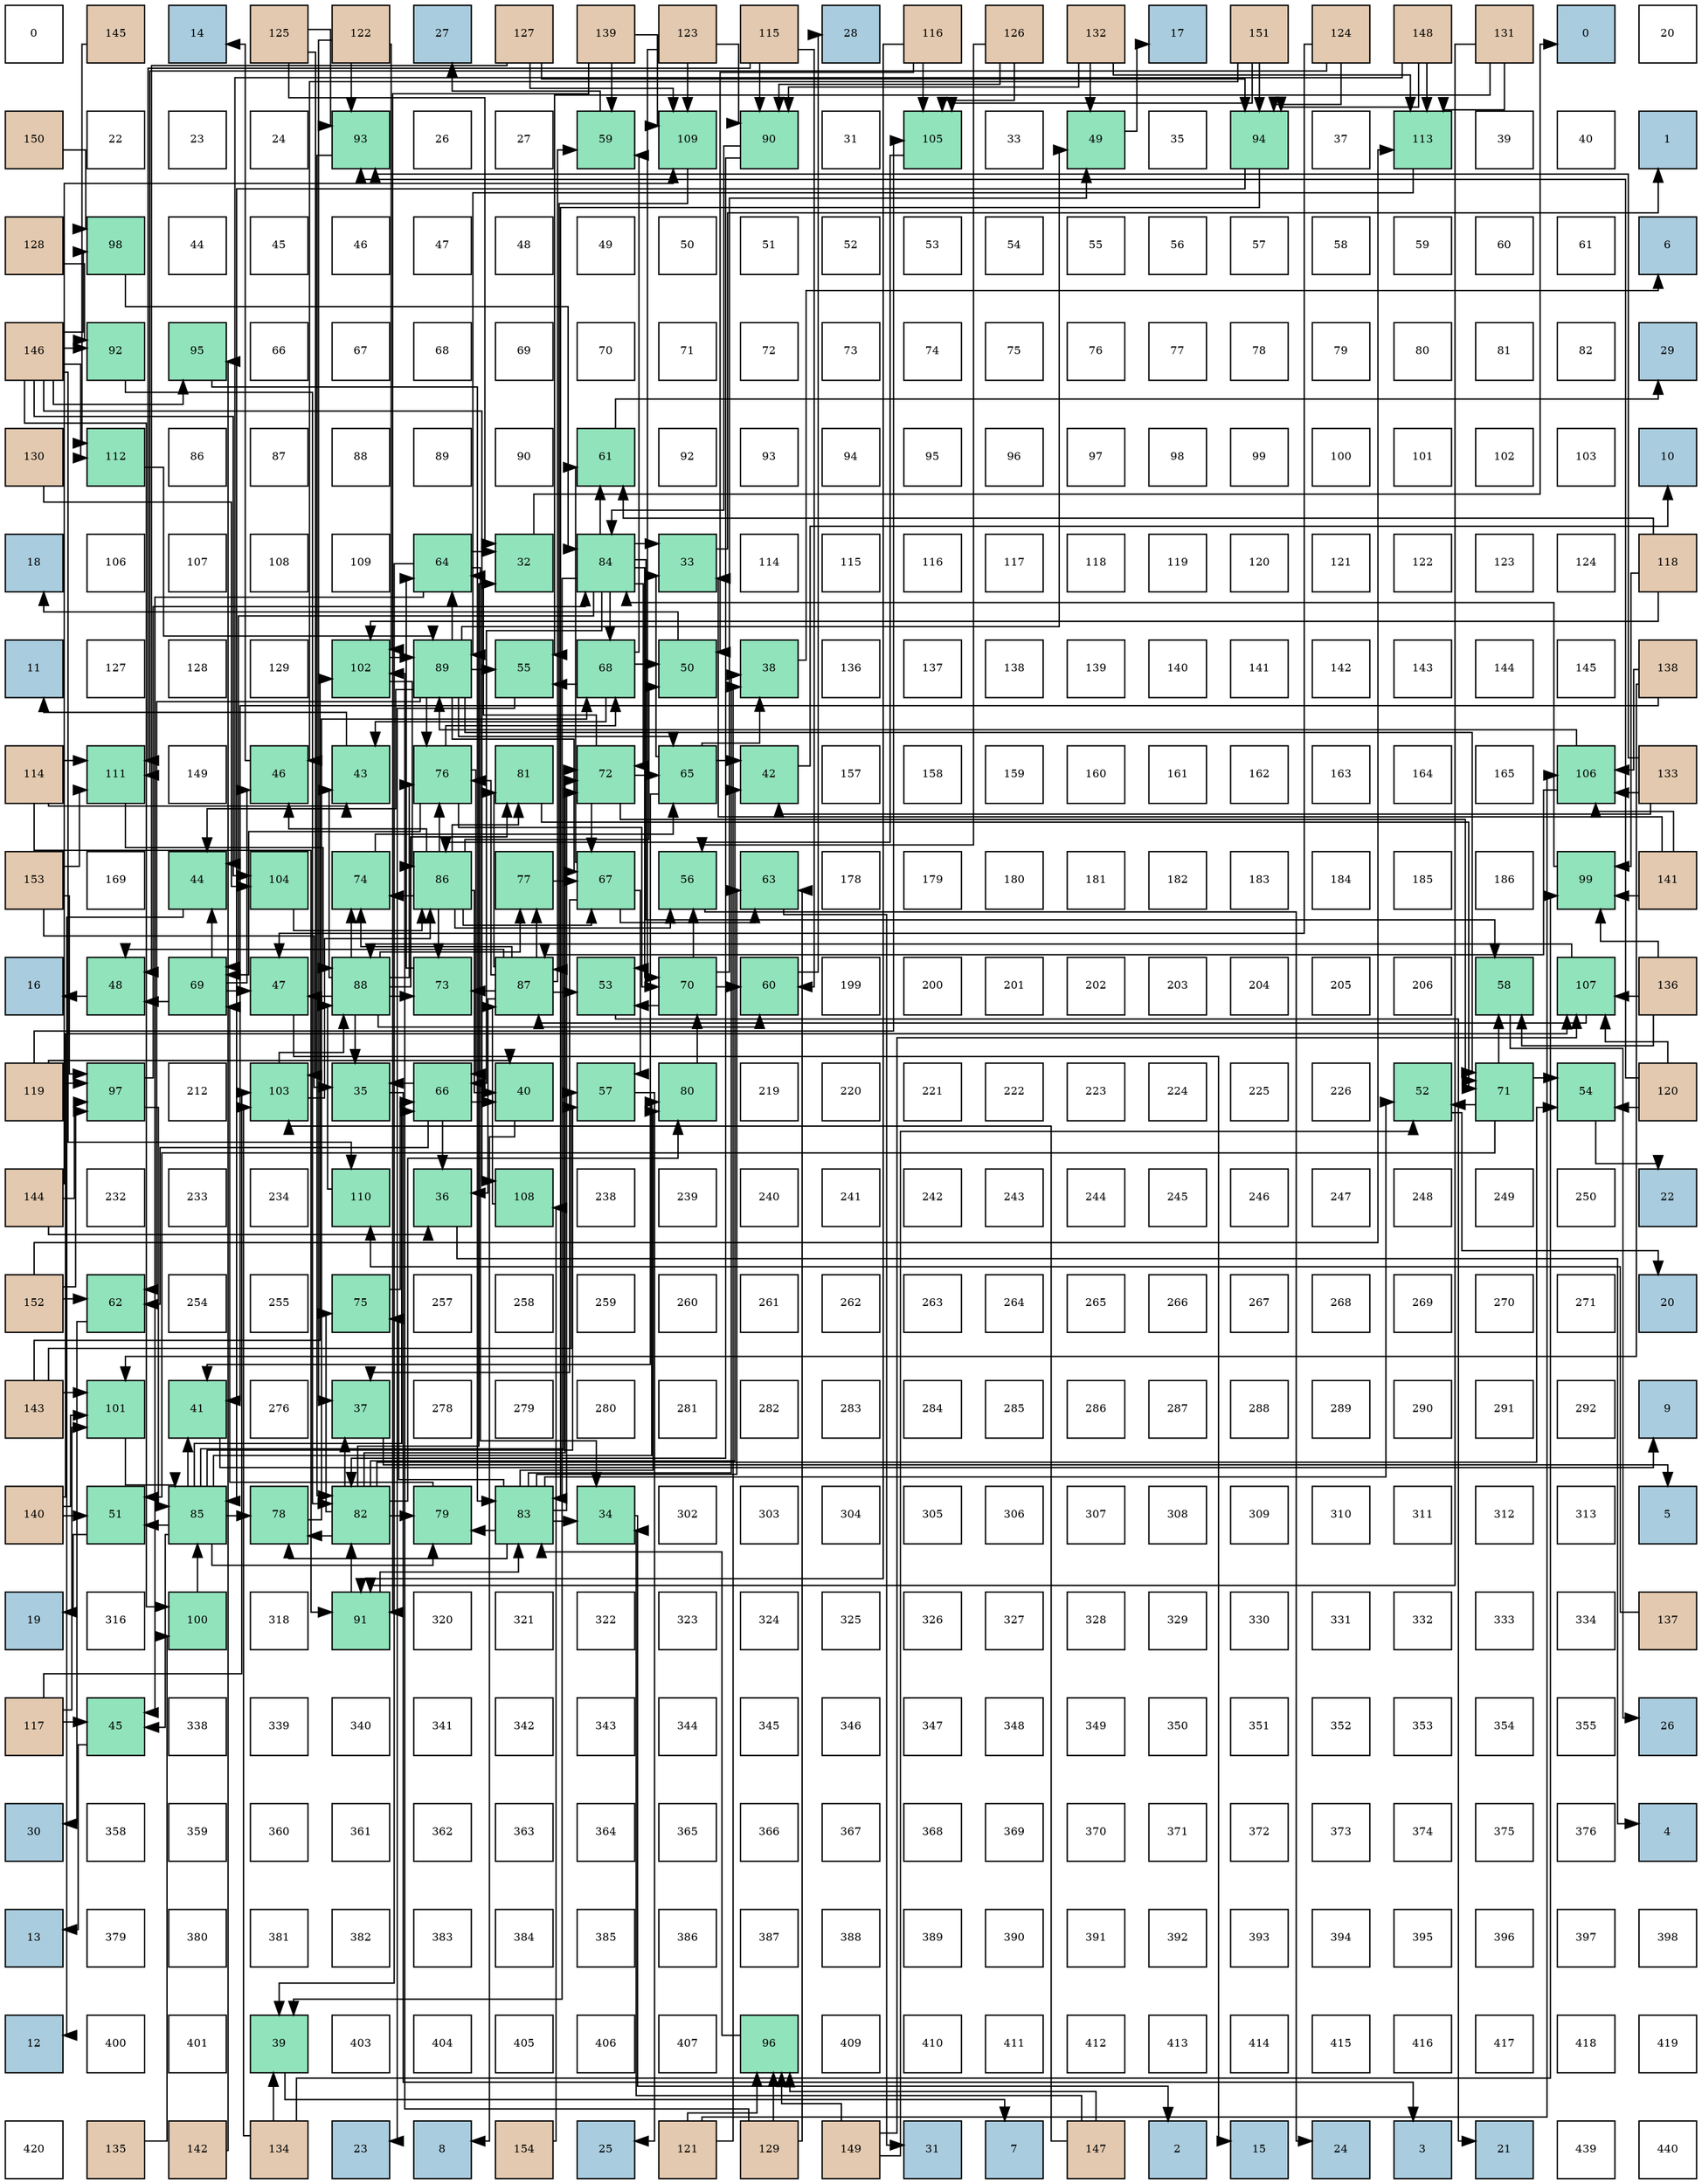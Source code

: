 digraph layout{
 rankdir=TB;
 splines=ortho;
 node [style=filled shape=square fixedsize=true width=0.6];
0[label="0", fontsize=8, fillcolor="#ffffff"];
1[label="145", fontsize=8, fillcolor="#e3c9af"];
2[label="14", fontsize=8, fillcolor="#a9ccde"];
3[label="125", fontsize=8, fillcolor="#e3c9af"];
4[label="122", fontsize=8, fillcolor="#e3c9af"];
5[label="27", fontsize=8, fillcolor="#a9ccde"];
6[label="127", fontsize=8, fillcolor="#e3c9af"];
7[label="139", fontsize=8, fillcolor="#e3c9af"];
8[label="123", fontsize=8, fillcolor="#e3c9af"];
9[label="115", fontsize=8, fillcolor="#e3c9af"];
10[label="28", fontsize=8, fillcolor="#a9ccde"];
11[label="116", fontsize=8, fillcolor="#e3c9af"];
12[label="126", fontsize=8, fillcolor="#e3c9af"];
13[label="132", fontsize=8, fillcolor="#e3c9af"];
14[label="17", fontsize=8, fillcolor="#a9ccde"];
15[label="151", fontsize=8, fillcolor="#e3c9af"];
16[label="124", fontsize=8, fillcolor="#e3c9af"];
17[label="148", fontsize=8, fillcolor="#e3c9af"];
18[label="131", fontsize=8, fillcolor="#e3c9af"];
19[label="0", fontsize=8, fillcolor="#a9ccde"];
20[label="20", fontsize=8, fillcolor="#ffffff"];
21[label="150", fontsize=8, fillcolor="#e3c9af"];
22[label="22", fontsize=8, fillcolor="#ffffff"];
23[label="23", fontsize=8, fillcolor="#ffffff"];
24[label="24", fontsize=8, fillcolor="#ffffff"];
25[label="93", fontsize=8, fillcolor="#91e3bb"];
26[label="26", fontsize=8, fillcolor="#ffffff"];
27[label="27", fontsize=8, fillcolor="#ffffff"];
28[label="59", fontsize=8, fillcolor="#91e3bb"];
29[label="109", fontsize=8, fillcolor="#91e3bb"];
30[label="90", fontsize=8, fillcolor="#91e3bb"];
31[label="31", fontsize=8, fillcolor="#ffffff"];
32[label="105", fontsize=8, fillcolor="#91e3bb"];
33[label="33", fontsize=8, fillcolor="#ffffff"];
34[label="49", fontsize=8, fillcolor="#91e3bb"];
35[label="35", fontsize=8, fillcolor="#ffffff"];
36[label="94", fontsize=8, fillcolor="#91e3bb"];
37[label="37", fontsize=8, fillcolor="#ffffff"];
38[label="113", fontsize=8, fillcolor="#91e3bb"];
39[label="39", fontsize=8, fillcolor="#ffffff"];
40[label="40", fontsize=8, fillcolor="#ffffff"];
41[label="1", fontsize=8, fillcolor="#a9ccde"];
42[label="128", fontsize=8, fillcolor="#e3c9af"];
43[label="98", fontsize=8, fillcolor="#91e3bb"];
44[label="44", fontsize=8, fillcolor="#ffffff"];
45[label="45", fontsize=8, fillcolor="#ffffff"];
46[label="46", fontsize=8, fillcolor="#ffffff"];
47[label="47", fontsize=8, fillcolor="#ffffff"];
48[label="48", fontsize=8, fillcolor="#ffffff"];
49[label="49", fontsize=8, fillcolor="#ffffff"];
50[label="50", fontsize=8, fillcolor="#ffffff"];
51[label="51", fontsize=8, fillcolor="#ffffff"];
52[label="52", fontsize=8, fillcolor="#ffffff"];
53[label="53", fontsize=8, fillcolor="#ffffff"];
54[label="54", fontsize=8, fillcolor="#ffffff"];
55[label="55", fontsize=8, fillcolor="#ffffff"];
56[label="56", fontsize=8, fillcolor="#ffffff"];
57[label="57", fontsize=8, fillcolor="#ffffff"];
58[label="58", fontsize=8, fillcolor="#ffffff"];
59[label="59", fontsize=8, fillcolor="#ffffff"];
60[label="60", fontsize=8, fillcolor="#ffffff"];
61[label="61", fontsize=8, fillcolor="#ffffff"];
62[label="6", fontsize=8, fillcolor="#a9ccde"];
63[label="146", fontsize=8, fillcolor="#e3c9af"];
64[label="92", fontsize=8, fillcolor="#91e3bb"];
65[label="95", fontsize=8, fillcolor="#91e3bb"];
66[label="66", fontsize=8, fillcolor="#ffffff"];
67[label="67", fontsize=8, fillcolor="#ffffff"];
68[label="68", fontsize=8, fillcolor="#ffffff"];
69[label="69", fontsize=8, fillcolor="#ffffff"];
70[label="70", fontsize=8, fillcolor="#ffffff"];
71[label="71", fontsize=8, fillcolor="#ffffff"];
72[label="72", fontsize=8, fillcolor="#ffffff"];
73[label="73", fontsize=8, fillcolor="#ffffff"];
74[label="74", fontsize=8, fillcolor="#ffffff"];
75[label="75", fontsize=8, fillcolor="#ffffff"];
76[label="76", fontsize=8, fillcolor="#ffffff"];
77[label="77", fontsize=8, fillcolor="#ffffff"];
78[label="78", fontsize=8, fillcolor="#ffffff"];
79[label="79", fontsize=8, fillcolor="#ffffff"];
80[label="80", fontsize=8, fillcolor="#ffffff"];
81[label="81", fontsize=8, fillcolor="#ffffff"];
82[label="82", fontsize=8, fillcolor="#ffffff"];
83[label="29", fontsize=8, fillcolor="#a9ccde"];
84[label="130", fontsize=8, fillcolor="#e3c9af"];
85[label="112", fontsize=8, fillcolor="#91e3bb"];
86[label="86", fontsize=8, fillcolor="#ffffff"];
87[label="87", fontsize=8, fillcolor="#ffffff"];
88[label="88", fontsize=8, fillcolor="#ffffff"];
89[label="89", fontsize=8, fillcolor="#ffffff"];
90[label="90", fontsize=8, fillcolor="#ffffff"];
91[label="61", fontsize=8, fillcolor="#91e3bb"];
92[label="92", fontsize=8, fillcolor="#ffffff"];
93[label="93", fontsize=8, fillcolor="#ffffff"];
94[label="94", fontsize=8, fillcolor="#ffffff"];
95[label="95", fontsize=8, fillcolor="#ffffff"];
96[label="96", fontsize=8, fillcolor="#ffffff"];
97[label="97", fontsize=8, fillcolor="#ffffff"];
98[label="98", fontsize=8, fillcolor="#ffffff"];
99[label="99", fontsize=8, fillcolor="#ffffff"];
100[label="100", fontsize=8, fillcolor="#ffffff"];
101[label="101", fontsize=8, fillcolor="#ffffff"];
102[label="102", fontsize=8, fillcolor="#ffffff"];
103[label="103", fontsize=8, fillcolor="#ffffff"];
104[label="10", fontsize=8, fillcolor="#a9ccde"];
105[label="18", fontsize=8, fillcolor="#a9ccde"];
106[label="106", fontsize=8, fillcolor="#ffffff"];
107[label="107", fontsize=8, fillcolor="#ffffff"];
108[label="108", fontsize=8, fillcolor="#ffffff"];
109[label="109", fontsize=8, fillcolor="#ffffff"];
110[label="64", fontsize=8, fillcolor="#91e3bb"];
111[label="32", fontsize=8, fillcolor="#91e3bb"];
112[label="84", fontsize=8, fillcolor="#91e3bb"];
113[label="33", fontsize=8, fillcolor="#91e3bb"];
114[label="114", fontsize=8, fillcolor="#ffffff"];
115[label="115", fontsize=8, fillcolor="#ffffff"];
116[label="116", fontsize=8, fillcolor="#ffffff"];
117[label="117", fontsize=8, fillcolor="#ffffff"];
118[label="118", fontsize=8, fillcolor="#ffffff"];
119[label="119", fontsize=8, fillcolor="#ffffff"];
120[label="120", fontsize=8, fillcolor="#ffffff"];
121[label="121", fontsize=8, fillcolor="#ffffff"];
122[label="122", fontsize=8, fillcolor="#ffffff"];
123[label="123", fontsize=8, fillcolor="#ffffff"];
124[label="124", fontsize=8, fillcolor="#ffffff"];
125[label="118", fontsize=8, fillcolor="#e3c9af"];
126[label="11", fontsize=8, fillcolor="#a9ccde"];
127[label="127", fontsize=8, fillcolor="#ffffff"];
128[label="128", fontsize=8, fillcolor="#ffffff"];
129[label="129", fontsize=8, fillcolor="#ffffff"];
130[label="102", fontsize=8, fillcolor="#91e3bb"];
131[label="89", fontsize=8, fillcolor="#91e3bb"];
132[label="55", fontsize=8, fillcolor="#91e3bb"];
133[label="68", fontsize=8, fillcolor="#91e3bb"];
134[label="50", fontsize=8, fillcolor="#91e3bb"];
135[label="38", fontsize=8, fillcolor="#91e3bb"];
136[label="136", fontsize=8, fillcolor="#ffffff"];
137[label="137", fontsize=8, fillcolor="#ffffff"];
138[label="138", fontsize=8, fillcolor="#ffffff"];
139[label="139", fontsize=8, fillcolor="#ffffff"];
140[label="140", fontsize=8, fillcolor="#ffffff"];
141[label="141", fontsize=8, fillcolor="#ffffff"];
142[label="142", fontsize=8, fillcolor="#ffffff"];
143[label="143", fontsize=8, fillcolor="#ffffff"];
144[label="144", fontsize=8, fillcolor="#ffffff"];
145[label="145", fontsize=8, fillcolor="#ffffff"];
146[label="138", fontsize=8, fillcolor="#e3c9af"];
147[label="114", fontsize=8, fillcolor="#e3c9af"];
148[label="111", fontsize=8, fillcolor="#91e3bb"];
149[label="149", fontsize=8, fillcolor="#ffffff"];
150[label="46", fontsize=8, fillcolor="#91e3bb"];
151[label="43", fontsize=8, fillcolor="#91e3bb"];
152[label="76", fontsize=8, fillcolor="#91e3bb"];
153[label="81", fontsize=8, fillcolor="#91e3bb"];
154[label="72", fontsize=8, fillcolor="#91e3bb"];
155[label="65", fontsize=8, fillcolor="#91e3bb"];
156[label="42", fontsize=8, fillcolor="#91e3bb"];
157[label="157", fontsize=8, fillcolor="#ffffff"];
158[label="158", fontsize=8, fillcolor="#ffffff"];
159[label="159", fontsize=8, fillcolor="#ffffff"];
160[label="160", fontsize=8, fillcolor="#ffffff"];
161[label="161", fontsize=8, fillcolor="#ffffff"];
162[label="162", fontsize=8, fillcolor="#ffffff"];
163[label="163", fontsize=8, fillcolor="#ffffff"];
164[label="164", fontsize=8, fillcolor="#ffffff"];
165[label="165", fontsize=8, fillcolor="#ffffff"];
166[label="106", fontsize=8, fillcolor="#91e3bb"];
167[label="133", fontsize=8, fillcolor="#e3c9af"];
168[label="153", fontsize=8, fillcolor="#e3c9af"];
169[label="169", fontsize=8, fillcolor="#ffffff"];
170[label="44", fontsize=8, fillcolor="#91e3bb"];
171[label="104", fontsize=8, fillcolor="#91e3bb"];
172[label="74", fontsize=8, fillcolor="#91e3bb"];
173[label="86", fontsize=8, fillcolor="#91e3bb"];
174[label="77", fontsize=8, fillcolor="#91e3bb"];
175[label="67", fontsize=8, fillcolor="#91e3bb"];
176[label="56", fontsize=8, fillcolor="#91e3bb"];
177[label="63", fontsize=8, fillcolor="#91e3bb"];
178[label="178", fontsize=8, fillcolor="#ffffff"];
179[label="179", fontsize=8, fillcolor="#ffffff"];
180[label="180", fontsize=8, fillcolor="#ffffff"];
181[label="181", fontsize=8, fillcolor="#ffffff"];
182[label="182", fontsize=8, fillcolor="#ffffff"];
183[label="183", fontsize=8, fillcolor="#ffffff"];
184[label="184", fontsize=8, fillcolor="#ffffff"];
185[label="185", fontsize=8, fillcolor="#ffffff"];
186[label="186", fontsize=8, fillcolor="#ffffff"];
187[label="99", fontsize=8, fillcolor="#91e3bb"];
188[label="141", fontsize=8, fillcolor="#e3c9af"];
189[label="16", fontsize=8, fillcolor="#a9ccde"];
190[label="48", fontsize=8, fillcolor="#91e3bb"];
191[label="69", fontsize=8, fillcolor="#91e3bb"];
192[label="47", fontsize=8, fillcolor="#91e3bb"];
193[label="88", fontsize=8, fillcolor="#91e3bb"];
194[label="73", fontsize=8, fillcolor="#91e3bb"];
195[label="87", fontsize=8, fillcolor="#91e3bb"];
196[label="53", fontsize=8, fillcolor="#91e3bb"];
197[label="70", fontsize=8, fillcolor="#91e3bb"];
198[label="60", fontsize=8, fillcolor="#91e3bb"];
199[label="199", fontsize=8, fillcolor="#ffffff"];
200[label="200", fontsize=8, fillcolor="#ffffff"];
201[label="201", fontsize=8, fillcolor="#ffffff"];
202[label="202", fontsize=8, fillcolor="#ffffff"];
203[label="203", fontsize=8, fillcolor="#ffffff"];
204[label="204", fontsize=8, fillcolor="#ffffff"];
205[label="205", fontsize=8, fillcolor="#ffffff"];
206[label="206", fontsize=8, fillcolor="#ffffff"];
207[label="58", fontsize=8, fillcolor="#91e3bb"];
208[label="107", fontsize=8, fillcolor="#91e3bb"];
209[label="136", fontsize=8, fillcolor="#e3c9af"];
210[label="119", fontsize=8, fillcolor="#e3c9af"];
211[label="97", fontsize=8, fillcolor="#91e3bb"];
212[label="212", fontsize=8, fillcolor="#ffffff"];
213[label="103", fontsize=8, fillcolor="#91e3bb"];
214[label="35", fontsize=8, fillcolor="#91e3bb"];
215[label="66", fontsize=8, fillcolor="#91e3bb"];
216[label="40", fontsize=8, fillcolor="#91e3bb"];
217[label="57", fontsize=8, fillcolor="#91e3bb"];
218[label="80", fontsize=8, fillcolor="#91e3bb"];
219[label="219", fontsize=8, fillcolor="#ffffff"];
220[label="220", fontsize=8, fillcolor="#ffffff"];
221[label="221", fontsize=8, fillcolor="#ffffff"];
222[label="222", fontsize=8, fillcolor="#ffffff"];
223[label="223", fontsize=8, fillcolor="#ffffff"];
224[label="224", fontsize=8, fillcolor="#ffffff"];
225[label="225", fontsize=8, fillcolor="#ffffff"];
226[label="226", fontsize=8, fillcolor="#ffffff"];
227[label="52", fontsize=8, fillcolor="#91e3bb"];
228[label="71", fontsize=8, fillcolor="#91e3bb"];
229[label="54", fontsize=8, fillcolor="#91e3bb"];
230[label="120", fontsize=8, fillcolor="#e3c9af"];
231[label="144", fontsize=8, fillcolor="#e3c9af"];
232[label="232", fontsize=8, fillcolor="#ffffff"];
233[label="233", fontsize=8, fillcolor="#ffffff"];
234[label="234", fontsize=8, fillcolor="#ffffff"];
235[label="110", fontsize=8, fillcolor="#91e3bb"];
236[label="36", fontsize=8, fillcolor="#91e3bb"];
237[label="108", fontsize=8, fillcolor="#91e3bb"];
238[label="238", fontsize=8, fillcolor="#ffffff"];
239[label="239", fontsize=8, fillcolor="#ffffff"];
240[label="240", fontsize=8, fillcolor="#ffffff"];
241[label="241", fontsize=8, fillcolor="#ffffff"];
242[label="242", fontsize=8, fillcolor="#ffffff"];
243[label="243", fontsize=8, fillcolor="#ffffff"];
244[label="244", fontsize=8, fillcolor="#ffffff"];
245[label="245", fontsize=8, fillcolor="#ffffff"];
246[label="246", fontsize=8, fillcolor="#ffffff"];
247[label="247", fontsize=8, fillcolor="#ffffff"];
248[label="248", fontsize=8, fillcolor="#ffffff"];
249[label="249", fontsize=8, fillcolor="#ffffff"];
250[label="250", fontsize=8, fillcolor="#ffffff"];
251[label="22", fontsize=8, fillcolor="#a9ccde"];
252[label="152", fontsize=8, fillcolor="#e3c9af"];
253[label="62", fontsize=8, fillcolor="#91e3bb"];
254[label="254", fontsize=8, fillcolor="#ffffff"];
255[label="255", fontsize=8, fillcolor="#ffffff"];
256[label="75", fontsize=8, fillcolor="#91e3bb"];
257[label="257", fontsize=8, fillcolor="#ffffff"];
258[label="258", fontsize=8, fillcolor="#ffffff"];
259[label="259", fontsize=8, fillcolor="#ffffff"];
260[label="260", fontsize=8, fillcolor="#ffffff"];
261[label="261", fontsize=8, fillcolor="#ffffff"];
262[label="262", fontsize=8, fillcolor="#ffffff"];
263[label="263", fontsize=8, fillcolor="#ffffff"];
264[label="264", fontsize=8, fillcolor="#ffffff"];
265[label="265", fontsize=8, fillcolor="#ffffff"];
266[label="266", fontsize=8, fillcolor="#ffffff"];
267[label="267", fontsize=8, fillcolor="#ffffff"];
268[label="268", fontsize=8, fillcolor="#ffffff"];
269[label="269", fontsize=8, fillcolor="#ffffff"];
270[label="270", fontsize=8, fillcolor="#ffffff"];
271[label="271", fontsize=8, fillcolor="#ffffff"];
272[label="20", fontsize=8, fillcolor="#a9ccde"];
273[label="143", fontsize=8, fillcolor="#e3c9af"];
274[label="101", fontsize=8, fillcolor="#91e3bb"];
275[label="41", fontsize=8, fillcolor="#91e3bb"];
276[label="276", fontsize=8, fillcolor="#ffffff"];
277[label="37", fontsize=8, fillcolor="#91e3bb"];
278[label="278", fontsize=8, fillcolor="#ffffff"];
279[label="279", fontsize=8, fillcolor="#ffffff"];
280[label="280", fontsize=8, fillcolor="#ffffff"];
281[label="281", fontsize=8, fillcolor="#ffffff"];
282[label="282", fontsize=8, fillcolor="#ffffff"];
283[label="283", fontsize=8, fillcolor="#ffffff"];
284[label="284", fontsize=8, fillcolor="#ffffff"];
285[label="285", fontsize=8, fillcolor="#ffffff"];
286[label="286", fontsize=8, fillcolor="#ffffff"];
287[label="287", fontsize=8, fillcolor="#ffffff"];
288[label="288", fontsize=8, fillcolor="#ffffff"];
289[label="289", fontsize=8, fillcolor="#ffffff"];
290[label="290", fontsize=8, fillcolor="#ffffff"];
291[label="291", fontsize=8, fillcolor="#ffffff"];
292[label="292", fontsize=8, fillcolor="#ffffff"];
293[label="9", fontsize=8, fillcolor="#a9ccde"];
294[label="140", fontsize=8, fillcolor="#e3c9af"];
295[label="51", fontsize=8, fillcolor="#91e3bb"];
296[label="85", fontsize=8, fillcolor="#91e3bb"];
297[label="78", fontsize=8, fillcolor="#91e3bb"];
298[label="82", fontsize=8, fillcolor="#91e3bb"];
299[label="79", fontsize=8, fillcolor="#91e3bb"];
300[label="83", fontsize=8, fillcolor="#91e3bb"];
301[label="34", fontsize=8, fillcolor="#91e3bb"];
302[label="302", fontsize=8, fillcolor="#ffffff"];
303[label="303", fontsize=8, fillcolor="#ffffff"];
304[label="304", fontsize=8, fillcolor="#ffffff"];
305[label="305", fontsize=8, fillcolor="#ffffff"];
306[label="306", fontsize=8, fillcolor="#ffffff"];
307[label="307", fontsize=8, fillcolor="#ffffff"];
308[label="308", fontsize=8, fillcolor="#ffffff"];
309[label="309", fontsize=8, fillcolor="#ffffff"];
310[label="310", fontsize=8, fillcolor="#ffffff"];
311[label="311", fontsize=8, fillcolor="#ffffff"];
312[label="312", fontsize=8, fillcolor="#ffffff"];
313[label="313", fontsize=8, fillcolor="#ffffff"];
314[label="5", fontsize=8, fillcolor="#a9ccde"];
315[label="19", fontsize=8, fillcolor="#a9ccde"];
316[label="316", fontsize=8, fillcolor="#ffffff"];
317[label="100", fontsize=8, fillcolor="#91e3bb"];
318[label="318", fontsize=8, fillcolor="#ffffff"];
319[label="91", fontsize=8, fillcolor="#91e3bb"];
320[label="320", fontsize=8, fillcolor="#ffffff"];
321[label="321", fontsize=8, fillcolor="#ffffff"];
322[label="322", fontsize=8, fillcolor="#ffffff"];
323[label="323", fontsize=8, fillcolor="#ffffff"];
324[label="324", fontsize=8, fillcolor="#ffffff"];
325[label="325", fontsize=8, fillcolor="#ffffff"];
326[label="326", fontsize=8, fillcolor="#ffffff"];
327[label="327", fontsize=8, fillcolor="#ffffff"];
328[label="328", fontsize=8, fillcolor="#ffffff"];
329[label="329", fontsize=8, fillcolor="#ffffff"];
330[label="330", fontsize=8, fillcolor="#ffffff"];
331[label="331", fontsize=8, fillcolor="#ffffff"];
332[label="332", fontsize=8, fillcolor="#ffffff"];
333[label="333", fontsize=8, fillcolor="#ffffff"];
334[label="334", fontsize=8, fillcolor="#ffffff"];
335[label="137", fontsize=8, fillcolor="#e3c9af"];
336[label="117", fontsize=8, fillcolor="#e3c9af"];
337[label="45", fontsize=8, fillcolor="#91e3bb"];
338[label="338", fontsize=8, fillcolor="#ffffff"];
339[label="339", fontsize=8, fillcolor="#ffffff"];
340[label="340", fontsize=8, fillcolor="#ffffff"];
341[label="341", fontsize=8, fillcolor="#ffffff"];
342[label="342", fontsize=8, fillcolor="#ffffff"];
343[label="343", fontsize=8, fillcolor="#ffffff"];
344[label="344", fontsize=8, fillcolor="#ffffff"];
345[label="345", fontsize=8, fillcolor="#ffffff"];
346[label="346", fontsize=8, fillcolor="#ffffff"];
347[label="347", fontsize=8, fillcolor="#ffffff"];
348[label="348", fontsize=8, fillcolor="#ffffff"];
349[label="349", fontsize=8, fillcolor="#ffffff"];
350[label="350", fontsize=8, fillcolor="#ffffff"];
351[label="351", fontsize=8, fillcolor="#ffffff"];
352[label="352", fontsize=8, fillcolor="#ffffff"];
353[label="353", fontsize=8, fillcolor="#ffffff"];
354[label="354", fontsize=8, fillcolor="#ffffff"];
355[label="355", fontsize=8, fillcolor="#ffffff"];
356[label="26", fontsize=8, fillcolor="#a9ccde"];
357[label="30", fontsize=8, fillcolor="#a9ccde"];
358[label="358", fontsize=8, fillcolor="#ffffff"];
359[label="359", fontsize=8, fillcolor="#ffffff"];
360[label="360", fontsize=8, fillcolor="#ffffff"];
361[label="361", fontsize=8, fillcolor="#ffffff"];
362[label="362", fontsize=8, fillcolor="#ffffff"];
363[label="363", fontsize=8, fillcolor="#ffffff"];
364[label="364", fontsize=8, fillcolor="#ffffff"];
365[label="365", fontsize=8, fillcolor="#ffffff"];
366[label="366", fontsize=8, fillcolor="#ffffff"];
367[label="367", fontsize=8, fillcolor="#ffffff"];
368[label="368", fontsize=8, fillcolor="#ffffff"];
369[label="369", fontsize=8, fillcolor="#ffffff"];
370[label="370", fontsize=8, fillcolor="#ffffff"];
371[label="371", fontsize=8, fillcolor="#ffffff"];
372[label="372", fontsize=8, fillcolor="#ffffff"];
373[label="373", fontsize=8, fillcolor="#ffffff"];
374[label="374", fontsize=8, fillcolor="#ffffff"];
375[label="375", fontsize=8, fillcolor="#ffffff"];
376[label="376", fontsize=8, fillcolor="#ffffff"];
377[label="4", fontsize=8, fillcolor="#a9ccde"];
378[label="13", fontsize=8, fillcolor="#a9ccde"];
379[label="379", fontsize=8, fillcolor="#ffffff"];
380[label="380", fontsize=8, fillcolor="#ffffff"];
381[label="381", fontsize=8, fillcolor="#ffffff"];
382[label="382", fontsize=8, fillcolor="#ffffff"];
383[label="383", fontsize=8, fillcolor="#ffffff"];
384[label="384", fontsize=8, fillcolor="#ffffff"];
385[label="385", fontsize=8, fillcolor="#ffffff"];
386[label="386", fontsize=8, fillcolor="#ffffff"];
387[label="387", fontsize=8, fillcolor="#ffffff"];
388[label="388", fontsize=8, fillcolor="#ffffff"];
389[label="389", fontsize=8, fillcolor="#ffffff"];
390[label="390", fontsize=8, fillcolor="#ffffff"];
391[label="391", fontsize=8, fillcolor="#ffffff"];
392[label="392", fontsize=8, fillcolor="#ffffff"];
393[label="393", fontsize=8, fillcolor="#ffffff"];
394[label="394", fontsize=8, fillcolor="#ffffff"];
395[label="395", fontsize=8, fillcolor="#ffffff"];
396[label="396", fontsize=8, fillcolor="#ffffff"];
397[label="397", fontsize=8, fillcolor="#ffffff"];
398[label="398", fontsize=8, fillcolor="#ffffff"];
399[label="12", fontsize=8, fillcolor="#a9ccde"];
400[label="400", fontsize=8, fillcolor="#ffffff"];
401[label="401", fontsize=8, fillcolor="#ffffff"];
402[label="39", fontsize=8, fillcolor="#91e3bb"];
403[label="403", fontsize=8, fillcolor="#ffffff"];
404[label="404", fontsize=8, fillcolor="#ffffff"];
405[label="405", fontsize=8, fillcolor="#ffffff"];
406[label="406", fontsize=8, fillcolor="#ffffff"];
407[label="407", fontsize=8, fillcolor="#ffffff"];
408[label="96", fontsize=8, fillcolor="#91e3bb"];
409[label="409", fontsize=8, fillcolor="#ffffff"];
410[label="410", fontsize=8, fillcolor="#ffffff"];
411[label="411", fontsize=8, fillcolor="#ffffff"];
412[label="412", fontsize=8, fillcolor="#ffffff"];
413[label="413", fontsize=8, fillcolor="#ffffff"];
414[label="414", fontsize=8, fillcolor="#ffffff"];
415[label="415", fontsize=8, fillcolor="#ffffff"];
416[label="416", fontsize=8, fillcolor="#ffffff"];
417[label="417", fontsize=8, fillcolor="#ffffff"];
418[label="418", fontsize=8, fillcolor="#ffffff"];
419[label="419", fontsize=8, fillcolor="#ffffff"];
420[label="420", fontsize=8, fillcolor="#ffffff"];
421[label="135", fontsize=8, fillcolor="#e3c9af"];
422[label="142", fontsize=8, fillcolor="#e3c9af"];
423[label="134", fontsize=8, fillcolor="#e3c9af"];
424[label="23", fontsize=8, fillcolor="#a9ccde"];
425[label="8", fontsize=8, fillcolor="#a9ccde"];
426[label="154", fontsize=8, fillcolor="#e3c9af"];
427[label="25", fontsize=8, fillcolor="#a9ccde"];
428[label="121", fontsize=8, fillcolor="#e3c9af"];
429[label="129", fontsize=8, fillcolor="#e3c9af"];
430[label="149", fontsize=8, fillcolor="#e3c9af"];
431[label="31", fontsize=8, fillcolor="#a9ccde"];
432[label="7", fontsize=8, fillcolor="#a9ccde"];
433[label="147", fontsize=8, fillcolor="#e3c9af"];
434[label="2", fontsize=8, fillcolor="#a9ccde"];
435[label="15", fontsize=8, fillcolor="#a9ccde"];
436[label="24", fontsize=8, fillcolor="#a9ccde"];
437[label="3", fontsize=8, fillcolor="#a9ccde"];
438[label="21", fontsize=8, fillcolor="#a9ccde"];
439[label="439", fontsize=8, fillcolor="#ffffff"];
440[label="440", fontsize=8, fillcolor="#ffffff"];
edge [constraint=false, style=vis];111 -> 19;
113 -> 41;
301 -> 434;
214 -> 437;
236 -> 377;
277 -> 314;
135 -> 62;
402 -> 432;
216 -> 425;
275 -> 293;
156 -> 104;
151 -> 126;
170 -> 399;
337 -> 378;
150 -> 2;
192 -> 435;
190 -> 189;
34 -> 14;
134 -> 105;
295 -> 315;
227 -> 272;
196 -> 438;
229 -> 251;
132 -> 424;
176 -> 436;
217 -> 427;
207 -> 356;
28 -> 5;
198 -> 10;
91 -> 83;
253 -> 357;
177 -> 431;
110 -> 111;
110 -> 301;
110 -> 402;
110 -> 337;
155 -> 113;
155 -> 135;
155 -> 275;
155 -> 156;
215 -> 214;
215 -> 236;
215 -> 216;
215 -> 253;
175 -> 277;
175 -> 217;
175 -> 91;
175 -> 177;
133 -> 151;
133 -> 134;
133 -> 132;
133 -> 28;
191 -> 170;
191 -> 150;
191 -> 192;
191 -> 190;
197 -> 34;
197 -> 196;
197 -> 176;
197 -> 198;
228 -> 295;
228 -> 227;
228 -> 229;
228 -> 207;
154 -> 110;
154 -> 155;
154 -> 175;
154 -> 228;
194 -> 110;
172 -> 155;
256 -> 215;
152 -> 215;
152 -> 133;
152 -> 191;
152 -> 197;
174 -> 175;
297 -> 133;
299 -> 191;
218 -> 197;
153 -> 228;
298 -> 111;
298 -> 277;
298 -> 156;
298 -> 229;
298 -> 154;
298 -> 256;
298 -> 297;
298 -> 299;
298 -> 218;
300 -> 301;
300 -> 135;
300 -> 227;
300 -> 177;
300 -> 154;
300 -> 256;
300 -> 297;
300 -> 299;
300 -> 218;
112 -> 113;
112 -> 402;
112 -> 207;
112 -> 91;
112 -> 215;
112 -> 133;
112 -> 191;
112 -> 197;
112 -> 154;
296 -> 275;
296 -> 337;
296 -> 295;
296 -> 217;
296 -> 215;
296 -> 154;
296 -> 297;
296 -> 299;
296 -> 218;
173 -> 216;
173 -> 150;
173 -> 134;
173 -> 176;
173 -> 175;
173 -> 194;
173 -> 172;
173 -> 152;
173 -> 153;
195 -> 236;
195 -> 190;
195 -> 196;
195 -> 28;
195 -> 194;
195 -> 172;
195 -> 152;
195 -> 174;
195 -> 153;
193 -> 214;
193 -> 151;
193 -> 192;
193 -> 198;
193 -> 194;
193 -> 172;
193 -> 152;
193 -> 174;
193 -> 153;
131 -> 170;
131 -> 34;
131 -> 132;
131 -> 253;
131 -> 110;
131 -> 155;
131 -> 175;
131 -> 228;
131 -> 152;
30 -> 298;
30 -> 112;
319 -> 298;
319 -> 300;
64 -> 298;
25 -> 298;
36 -> 300;
36 -> 296;
65 -> 300;
408 -> 300;
211 -> 112;
211 -> 296;
43 -> 112;
187 -> 112;
317 -> 296;
274 -> 296;
130 -> 173;
130 -> 131;
213 -> 173;
213 -> 193;
171 -> 173;
32 -> 173;
166 -> 195;
166 -> 131;
208 -> 195;
208 -> 193;
237 -> 195;
29 -> 195;
235 -> 193;
148 -> 193;
85 -> 131;
38 -> 131;
147 -> 151;
147 -> 319;
147 -> 148;
9 -> 198;
9 -> 30;
9 -> 148;
11 -> 134;
11 -> 319;
11 -> 32;
336 -> 337;
336 -> 274;
336 -> 213;
125 -> 91;
125 -> 187;
125 -> 130;
210 -> 216;
210 -> 211;
210 -> 32;
230 -> 229;
230 -> 25;
230 -> 208;
428 -> 135;
428 -> 408;
428 -> 166;
4 -> 277;
4 -> 25;
4 -> 130;
8 -> 196;
8 -> 30;
8 -> 29;
16 -> 192;
16 -> 36;
16 -> 148;
3 -> 111;
3 -> 25;
3 -> 213;
12 -> 176;
12 -> 30;
12 -> 32;
6 -> 190;
6 -> 36;
6 -> 29;
42 -> 64;
429 -> 177;
429 -> 408;
429 -> 130;
84 -> 171;
18 -> 132;
18 -> 319;
18 -> 38;
13 -> 34;
13 -> 30;
13 -> 38;
167 -> 156;
167 -> 25;
167 -> 166;
423 -> 402;
423 -> 187;
423 -> 213;
421 -> 317;
209 -> 207;
209 -> 187;
209 -> 208;
335 -> 235;
146 -> 275;
146 -> 274;
146 -> 166;
7 -> 28;
7 -> 319;
7 -> 29;
294 -> 295;
294 -> 274;
294 -> 208;
188 -> 113;
188 -> 187;
188 -> 166;
422 -> 65;
273 -> 217;
273 -> 274;
273 -> 130;
231 -> 236;
231 -> 211;
231 -> 29;
1 -> 85;
63 -> 64;
63 -> 65;
63 -> 43;
63 -> 317;
63 -> 171;
63 -> 237;
63 -> 235;
63 -> 85;
433 -> 301;
433 -> 408;
433 -> 213;
17 -> 170;
17 -> 36;
17 -> 38;
430 -> 227;
430 -> 408;
430 -> 208;
21 -> 43;
15 -> 150;
15 -> 36;
15 -> 32;
252 -> 253;
252 -> 211;
252 -> 38;
168 -> 214;
168 -> 211;
168 -> 148;
426 -> 237;
edge [constraint=true, style=invis];
0 -> 21 -> 42 -> 63 -> 84 -> 105 -> 126 -> 147 -> 168 -> 189 -> 210 -> 231 -> 252 -> 273 -> 294 -> 315 -> 336 -> 357 -> 378 -> 399 -> 420;
1 -> 22 -> 43 -> 64 -> 85 -> 106 -> 127 -> 148 -> 169 -> 190 -> 211 -> 232 -> 253 -> 274 -> 295 -> 316 -> 337 -> 358 -> 379 -> 400 -> 421;
2 -> 23 -> 44 -> 65 -> 86 -> 107 -> 128 -> 149 -> 170 -> 191 -> 212 -> 233 -> 254 -> 275 -> 296 -> 317 -> 338 -> 359 -> 380 -> 401 -> 422;
3 -> 24 -> 45 -> 66 -> 87 -> 108 -> 129 -> 150 -> 171 -> 192 -> 213 -> 234 -> 255 -> 276 -> 297 -> 318 -> 339 -> 360 -> 381 -> 402 -> 423;
4 -> 25 -> 46 -> 67 -> 88 -> 109 -> 130 -> 151 -> 172 -> 193 -> 214 -> 235 -> 256 -> 277 -> 298 -> 319 -> 340 -> 361 -> 382 -> 403 -> 424;
5 -> 26 -> 47 -> 68 -> 89 -> 110 -> 131 -> 152 -> 173 -> 194 -> 215 -> 236 -> 257 -> 278 -> 299 -> 320 -> 341 -> 362 -> 383 -> 404 -> 425;
6 -> 27 -> 48 -> 69 -> 90 -> 111 -> 132 -> 153 -> 174 -> 195 -> 216 -> 237 -> 258 -> 279 -> 300 -> 321 -> 342 -> 363 -> 384 -> 405 -> 426;
7 -> 28 -> 49 -> 70 -> 91 -> 112 -> 133 -> 154 -> 175 -> 196 -> 217 -> 238 -> 259 -> 280 -> 301 -> 322 -> 343 -> 364 -> 385 -> 406 -> 427;
8 -> 29 -> 50 -> 71 -> 92 -> 113 -> 134 -> 155 -> 176 -> 197 -> 218 -> 239 -> 260 -> 281 -> 302 -> 323 -> 344 -> 365 -> 386 -> 407 -> 428;
9 -> 30 -> 51 -> 72 -> 93 -> 114 -> 135 -> 156 -> 177 -> 198 -> 219 -> 240 -> 261 -> 282 -> 303 -> 324 -> 345 -> 366 -> 387 -> 408 -> 429;
10 -> 31 -> 52 -> 73 -> 94 -> 115 -> 136 -> 157 -> 178 -> 199 -> 220 -> 241 -> 262 -> 283 -> 304 -> 325 -> 346 -> 367 -> 388 -> 409 -> 430;
11 -> 32 -> 53 -> 74 -> 95 -> 116 -> 137 -> 158 -> 179 -> 200 -> 221 -> 242 -> 263 -> 284 -> 305 -> 326 -> 347 -> 368 -> 389 -> 410 -> 431;
12 -> 33 -> 54 -> 75 -> 96 -> 117 -> 138 -> 159 -> 180 -> 201 -> 222 -> 243 -> 264 -> 285 -> 306 -> 327 -> 348 -> 369 -> 390 -> 411 -> 432;
13 -> 34 -> 55 -> 76 -> 97 -> 118 -> 139 -> 160 -> 181 -> 202 -> 223 -> 244 -> 265 -> 286 -> 307 -> 328 -> 349 -> 370 -> 391 -> 412 -> 433;
14 -> 35 -> 56 -> 77 -> 98 -> 119 -> 140 -> 161 -> 182 -> 203 -> 224 -> 245 -> 266 -> 287 -> 308 -> 329 -> 350 -> 371 -> 392 -> 413 -> 434;
15 -> 36 -> 57 -> 78 -> 99 -> 120 -> 141 -> 162 -> 183 -> 204 -> 225 -> 246 -> 267 -> 288 -> 309 -> 330 -> 351 -> 372 -> 393 -> 414 -> 435;
16 -> 37 -> 58 -> 79 -> 100 -> 121 -> 142 -> 163 -> 184 -> 205 -> 226 -> 247 -> 268 -> 289 -> 310 -> 331 -> 352 -> 373 -> 394 -> 415 -> 436;
17 -> 38 -> 59 -> 80 -> 101 -> 122 -> 143 -> 164 -> 185 -> 206 -> 227 -> 248 -> 269 -> 290 -> 311 -> 332 -> 353 -> 374 -> 395 -> 416 -> 437;
18 -> 39 -> 60 -> 81 -> 102 -> 123 -> 144 -> 165 -> 186 -> 207 -> 228 -> 249 -> 270 -> 291 -> 312 -> 333 -> 354 -> 375 -> 396 -> 417 -> 438;
19 -> 40 -> 61 -> 82 -> 103 -> 124 -> 145 -> 166 -> 187 -> 208 -> 229 -> 250 -> 271 -> 292 -> 313 -> 334 -> 355 -> 376 -> 397 -> 418 -> 439;
20 -> 41 -> 62 -> 83 -> 104 -> 125 -> 146 -> 167 -> 188 -> 209 -> 230 -> 251 -> 272 -> 293 -> 314 -> 335 -> 356 -> 377 -> 398 -> 419 -> 440;
rank = same {0 -> 1 -> 2 -> 3 -> 4 -> 5 -> 6 -> 7 -> 8 -> 9 -> 10 -> 11 -> 12 -> 13 -> 14 -> 15 -> 16 -> 17 -> 18 -> 19 -> 20};
rank = same {21 -> 22 -> 23 -> 24 -> 25 -> 26 -> 27 -> 28 -> 29 -> 30 -> 31 -> 32 -> 33 -> 34 -> 35 -> 36 -> 37 -> 38 -> 39 -> 40 -> 41};
rank = same {42 -> 43 -> 44 -> 45 -> 46 -> 47 -> 48 -> 49 -> 50 -> 51 -> 52 -> 53 -> 54 -> 55 -> 56 -> 57 -> 58 -> 59 -> 60 -> 61 -> 62};
rank = same {63 -> 64 -> 65 -> 66 -> 67 -> 68 -> 69 -> 70 -> 71 -> 72 -> 73 -> 74 -> 75 -> 76 -> 77 -> 78 -> 79 -> 80 -> 81 -> 82 -> 83};
rank = same {84 -> 85 -> 86 -> 87 -> 88 -> 89 -> 90 -> 91 -> 92 -> 93 -> 94 -> 95 -> 96 -> 97 -> 98 -> 99 -> 100 -> 101 -> 102 -> 103 -> 104};
rank = same {105 -> 106 -> 107 -> 108 -> 109 -> 110 -> 111 -> 112 -> 113 -> 114 -> 115 -> 116 -> 117 -> 118 -> 119 -> 120 -> 121 -> 122 -> 123 -> 124 -> 125};
rank = same {126 -> 127 -> 128 -> 129 -> 130 -> 131 -> 132 -> 133 -> 134 -> 135 -> 136 -> 137 -> 138 -> 139 -> 140 -> 141 -> 142 -> 143 -> 144 -> 145 -> 146};
rank = same {147 -> 148 -> 149 -> 150 -> 151 -> 152 -> 153 -> 154 -> 155 -> 156 -> 157 -> 158 -> 159 -> 160 -> 161 -> 162 -> 163 -> 164 -> 165 -> 166 -> 167};
rank = same {168 -> 169 -> 170 -> 171 -> 172 -> 173 -> 174 -> 175 -> 176 -> 177 -> 178 -> 179 -> 180 -> 181 -> 182 -> 183 -> 184 -> 185 -> 186 -> 187 -> 188};
rank = same {189 -> 190 -> 191 -> 192 -> 193 -> 194 -> 195 -> 196 -> 197 -> 198 -> 199 -> 200 -> 201 -> 202 -> 203 -> 204 -> 205 -> 206 -> 207 -> 208 -> 209};
rank = same {210 -> 211 -> 212 -> 213 -> 214 -> 215 -> 216 -> 217 -> 218 -> 219 -> 220 -> 221 -> 222 -> 223 -> 224 -> 225 -> 226 -> 227 -> 228 -> 229 -> 230};
rank = same {231 -> 232 -> 233 -> 234 -> 235 -> 236 -> 237 -> 238 -> 239 -> 240 -> 241 -> 242 -> 243 -> 244 -> 245 -> 246 -> 247 -> 248 -> 249 -> 250 -> 251};
rank = same {252 -> 253 -> 254 -> 255 -> 256 -> 257 -> 258 -> 259 -> 260 -> 261 -> 262 -> 263 -> 264 -> 265 -> 266 -> 267 -> 268 -> 269 -> 270 -> 271 -> 272};
rank = same {273 -> 274 -> 275 -> 276 -> 277 -> 278 -> 279 -> 280 -> 281 -> 282 -> 283 -> 284 -> 285 -> 286 -> 287 -> 288 -> 289 -> 290 -> 291 -> 292 -> 293};
rank = same {294 -> 295 -> 296 -> 297 -> 298 -> 299 -> 300 -> 301 -> 302 -> 303 -> 304 -> 305 -> 306 -> 307 -> 308 -> 309 -> 310 -> 311 -> 312 -> 313 -> 314};
rank = same {315 -> 316 -> 317 -> 318 -> 319 -> 320 -> 321 -> 322 -> 323 -> 324 -> 325 -> 326 -> 327 -> 328 -> 329 -> 330 -> 331 -> 332 -> 333 -> 334 -> 335};
rank = same {336 -> 337 -> 338 -> 339 -> 340 -> 341 -> 342 -> 343 -> 344 -> 345 -> 346 -> 347 -> 348 -> 349 -> 350 -> 351 -> 352 -> 353 -> 354 -> 355 -> 356};
rank = same {357 -> 358 -> 359 -> 360 -> 361 -> 362 -> 363 -> 364 -> 365 -> 366 -> 367 -> 368 -> 369 -> 370 -> 371 -> 372 -> 373 -> 374 -> 375 -> 376 -> 377};
rank = same {378 -> 379 -> 380 -> 381 -> 382 -> 383 -> 384 -> 385 -> 386 -> 387 -> 388 -> 389 -> 390 -> 391 -> 392 -> 393 -> 394 -> 395 -> 396 -> 397 -> 398};
rank = same {399 -> 400 -> 401 -> 402 -> 403 -> 404 -> 405 -> 406 -> 407 -> 408 -> 409 -> 410 -> 411 -> 412 -> 413 -> 414 -> 415 -> 416 -> 417 -> 418 -> 419};
rank = same {420 -> 421 -> 422 -> 423 -> 424 -> 425 -> 426 -> 427 -> 428 -> 429 -> 430 -> 431 -> 432 -> 433 -> 434 -> 435 -> 436 -> 437 -> 438 -> 439 -> 440};
}